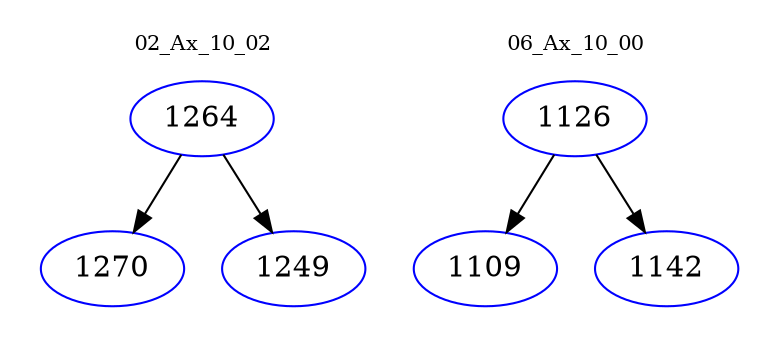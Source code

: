 digraph{
subgraph cluster_0 {
color = white
label = "02_Ax_10_02";
fontsize=10;
T0_1264 [label="1264", color="blue"]
T0_1264 -> T0_1270 [color="black"]
T0_1270 [label="1270", color="blue"]
T0_1264 -> T0_1249 [color="black"]
T0_1249 [label="1249", color="blue"]
}
subgraph cluster_1 {
color = white
label = "06_Ax_10_00";
fontsize=10;
T1_1126 [label="1126", color="blue"]
T1_1126 -> T1_1109 [color="black"]
T1_1109 [label="1109", color="blue"]
T1_1126 -> T1_1142 [color="black"]
T1_1142 [label="1142", color="blue"]
}
}
